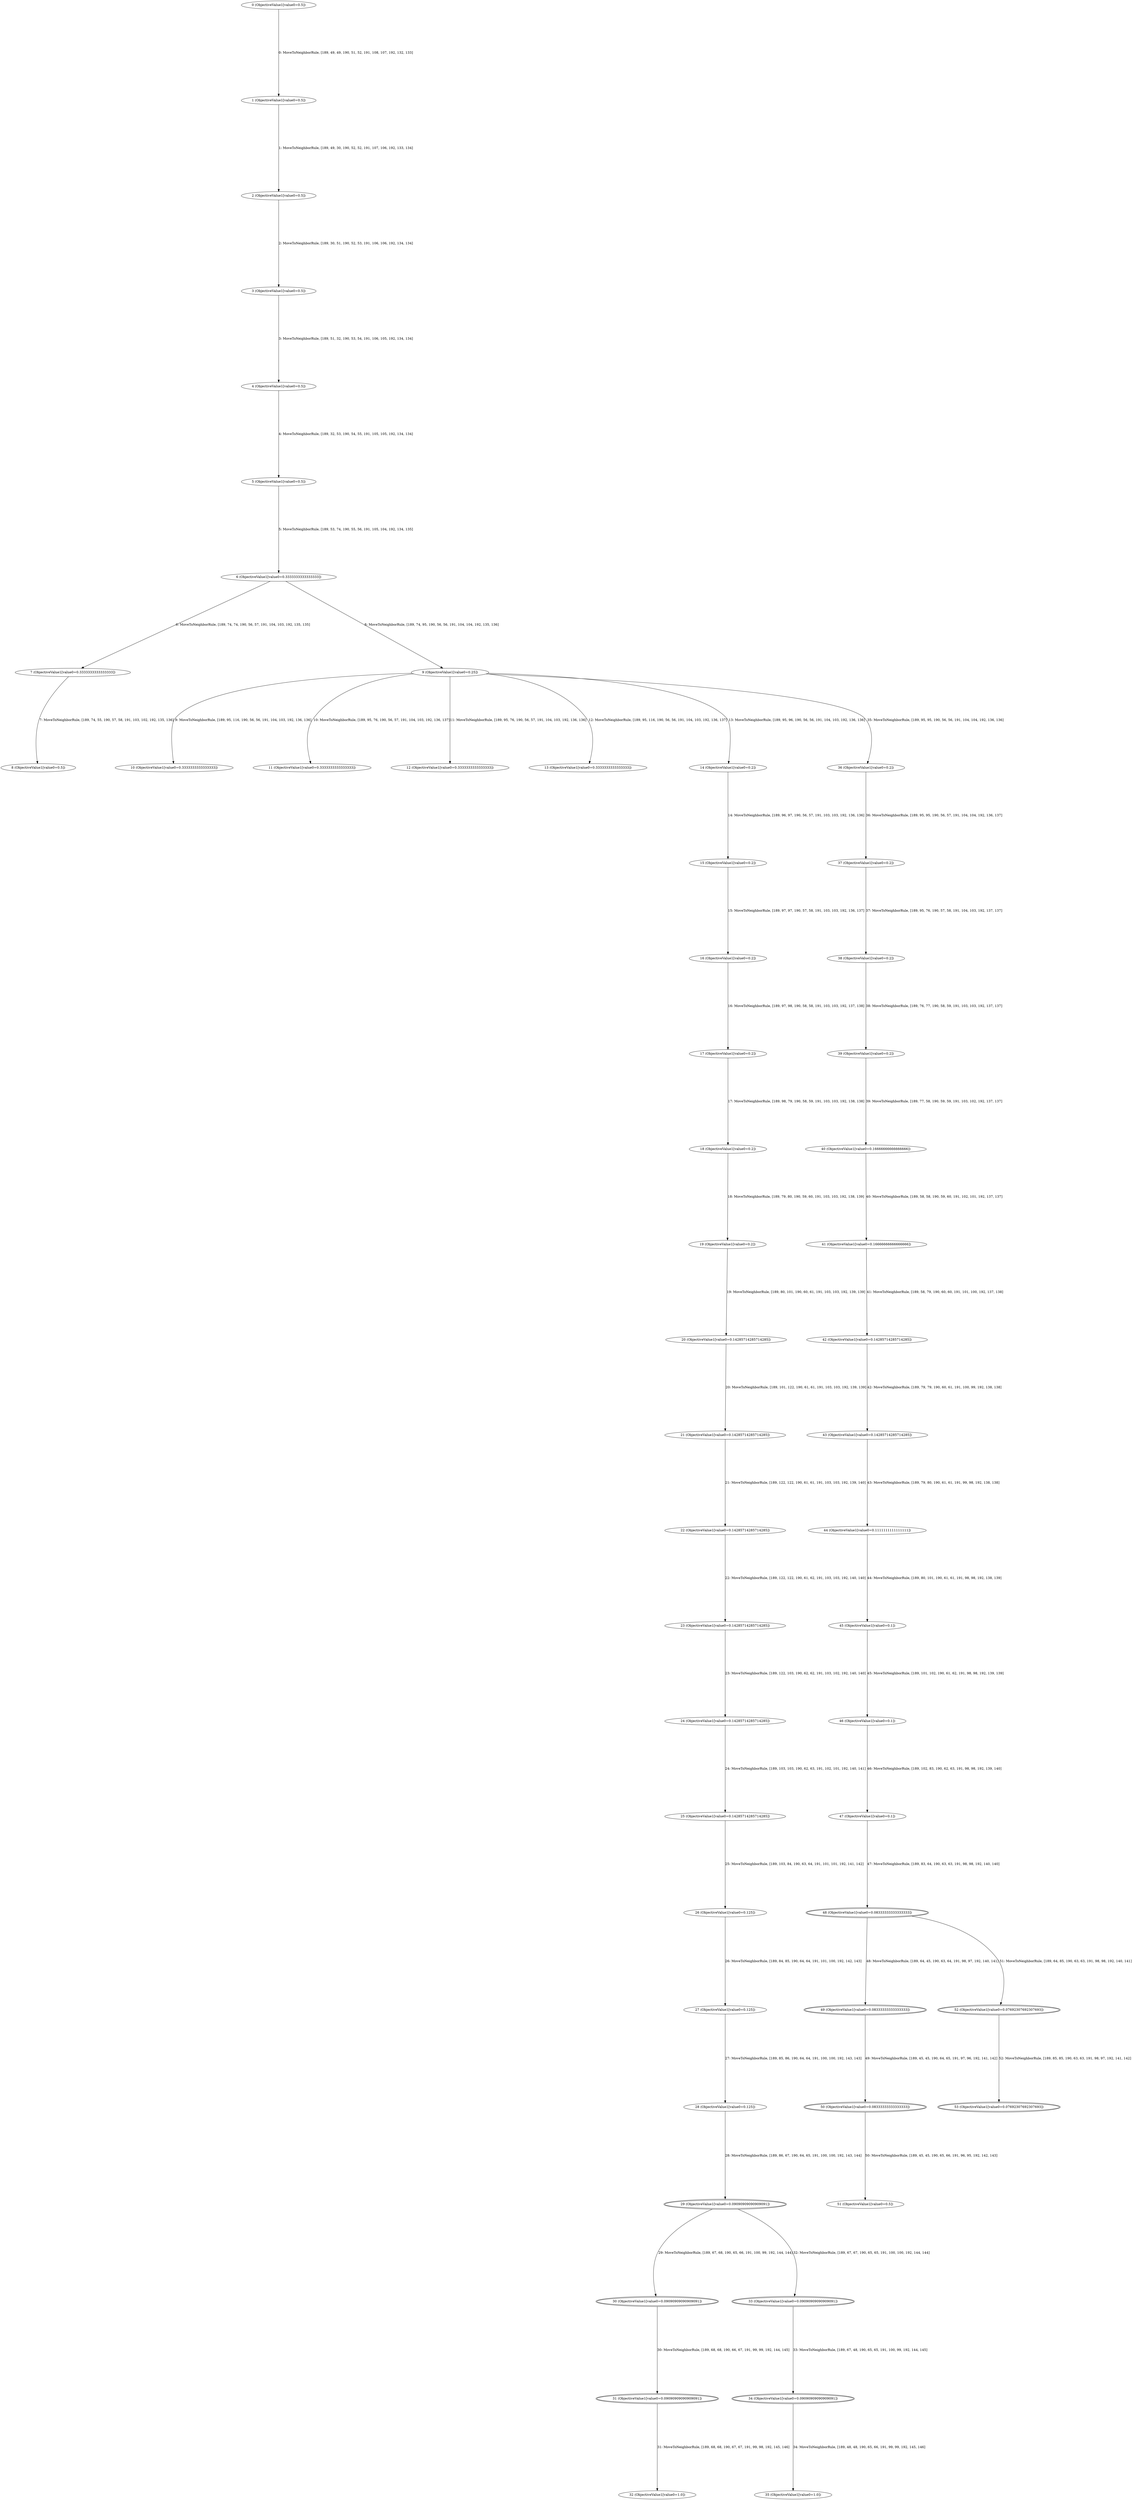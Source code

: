digraph designSpace {
nodesep=0
ranksep=5
node[
	style=filled
	fillcolor=white
]
0 [label = "0 (ObjectiveValue1[value0=0.5])"
URL="./0.svg"]
1 [label = "1 (ObjectiveValue1[value0=0.5])"
URL="./1.svg"]
0 -> 1 [label="0: MoveToNeighborRule, [189, 49, 49, 190, 51, 52, 191, 108, 107, 192, 132, 133]"]
2 [label = "2 (ObjectiveValue1[value0=0.5])"
URL="./2.svg"]
1 -> 2 [label="1: MoveToNeighborRule, [189, 49, 30, 190, 52, 52, 191, 107, 106, 192, 133, 134]"]
3 [label = "3 (ObjectiveValue1[value0=0.5])"
URL="./3.svg"]
2 -> 3 [label="2: MoveToNeighborRule, [189, 30, 51, 190, 52, 53, 191, 106, 106, 192, 134, 134]"]
4 [label = "4 (ObjectiveValue1[value0=0.5])"
URL="./4.svg"]
3 -> 4 [label="3: MoveToNeighborRule, [189, 51, 32, 190, 53, 54, 191, 106, 105, 192, 134, 134]"]
5 [label = "5 (ObjectiveValue1[value0=0.5])"
URL="./5.svg"]
4 -> 5 [label="4: MoveToNeighborRule, [189, 32, 53, 190, 54, 55, 191, 105, 105, 192, 134, 134]"]
6 [label = "6 (ObjectiveValue1[value0=0.3333333333333333])"
URL="./6.svg"]
5 -> 6 [label="5: MoveToNeighborRule, [189, 53, 74, 190, 55, 56, 191, 105, 104, 192, 134, 135]"]
7 [label = "7 (ObjectiveValue1[value0=0.3333333333333333])"
URL="./7.svg"]
6 -> 7 [label="6: MoveToNeighborRule, [189, 74, 74, 190, 56, 57, 191, 104, 103, 192, 135, 135]"]
8 [label = "8 (ObjectiveValue1[value0=0.5])"
URL="./8.svg"]
7 -> 8 [label="7: MoveToNeighborRule, [189, 74, 55, 190, 57, 58, 191, 103, 102, 192, 135, 136]"]
9 [label = "9 (ObjectiveValue1[value0=0.25])"
URL="./9.svg"]
6 -> 9 [label="8: MoveToNeighborRule, [189, 74, 95, 190, 56, 56, 191, 104, 104, 192, 135, 136]"]
10 [label = "10 (ObjectiveValue1[value0=0.3333333333333333])"
URL="./10.svg"]
9 -> 10 [label="9: MoveToNeighborRule, [189, 95, 116, 190, 56, 56, 191, 104, 103, 192, 136, 136]"]
11 [label = "11 (ObjectiveValue1[value0=0.3333333333333333])"
URL="./11.svg"]
9 -> 11 [label="10: MoveToNeighborRule, [189, 95, 76, 190, 56, 57, 191, 104, 103, 192, 136, 137]"]
12 [label = "12 (ObjectiveValue1[value0=0.3333333333333333])"
URL="./12.svg"]
9 -> 12 [label="11: MoveToNeighborRule, [189, 95, 76, 190, 56, 57, 191, 104, 103, 192, 136, 136]"]
13 [label = "13 (ObjectiveValue1[value0=0.3333333333333333])"
URL="./13.svg"]
9 -> 13 [label="12: MoveToNeighborRule, [189, 95, 116, 190, 56, 56, 191, 104, 103, 192, 136, 137]"]
14 [label = "14 (ObjectiveValue1[value0=0.2])"
URL="./14.svg"]
9 -> 14 [label="13: MoveToNeighborRule, [189, 95, 96, 190, 56, 56, 191, 104, 103, 192, 136, 136]"]
15 [label = "15 (ObjectiveValue1[value0=0.2])"
URL="./15.svg"]
14 -> 15 [label="14: MoveToNeighborRule, [189, 96, 97, 190, 56, 57, 191, 103, 103, 192, 136, 136]"]
16 [label = "16 (ObjectiveValue1[value0=0.2])"
URL="./16.svg"]
15 -> 16 [label="15: MoveToNeighborRule, [189, 97, 97, 190, 57, 58, 191, 103, 103, 192, 136, 137]"]
17 [label = "17 (ObjectiveValue1[value0=0.2])"
URL="./17.svg"]
16 -> 17 [label="16: MoveToNeighborRule, [189, 97, 98, 190, 58, 58, 191, 103, 103, 192, 137, 138]"]
18 [label = "18 (ObjectiveValue1[value0=0.2])"
URL="./18.svg"]
17 -> 18 [label="17: MoveToNeighborRule, [189, 98, 79, 190, 58, 59, 191, 103, 103, 192, 138, 138]"]
19 [label = "19 (ObjectiveValue1[value0=0.2])"
URL="./19.svg"]
18 -> 19 [label="18: MoveToNeighborRule, [189, 79, 80, 190, 59, 60, 191, 103, 103, 192, 138, 139]"]
20 [label = "20 (ObjectiveValue1[value0=0.14285714285714285])"
URL="./20.svg"]
19 -> 20 [label="19: MoveToNeighborRule, [189, 80, 101, 190, 60, 61, 191, 103, 103, 192, 139, 139]"]
21 [label = "21 (ObjectiveValue1[value0=0.14285714285714285])"
URL="./21.svg"]
20 -> 21 [label="20: MoveToNeighborRule, [189, 101, 122, 190, 61, 61, 191, 103, 103, 192, 139, 139]"]
22 [label = "22 (ObjectiveValue1[value0=0.14285714285714285])"
URL="./22.svg"]
21 -> 22 [label="21: MoveToNeighborRule, [189, 122, 122, 190, 61, 61, 191, 103, 103, 192, 139, 140]"]
23 [label = "23 (ObjectiveValue1[value0=0.14285714285714285])"
URL="./23.svg"]
22 -> 23 [label="22: MoveToNeighborRule, [189, 122, 122, 190, 61, 62, 191, 103, 103, 192, 140, 140]"]
24 [label = "24 (ObjectiveValue1[value0=0.14285714285714285])"
URL="./24.svg"]
23 -> 24 [label="23: MoveToNeighborRule, [189, 122, 103, 190, 62, 62, 191, 103, 102, 192, 140, 140]"]
25 [label = "25 (ObjectiveValue1[value0=0.14285714285714285])"
URL="./25.svg"]
24 -> 25 [label="24: MoveToNeighborRule, [189, 103, 103, 190, 62, 63, 191, 102, 101, 192, 140, 141]"]
26 [label = "26 (ObjectiveValue1[value0=0.125])"
URL="./26.svg"]
25 -> 26 [label="25: MoveToNeighborRule, [189, 103, 84, 190, 63, 64, 191, 101, 101, 192, 141, 142]"]
27 [label = "27 (ObjectiveValue1[value0=0.125])"
URL="./27.svg"]
26 -> 27 [label="26: MoveToNeighborRule, [189, 84, 85, 190, 64, 64, 191, 101, 100, 192, 142, 143]"]
28 [label = "28 (ObjectiveValue1[value0=0.125])"
URL="./28.svg"]
27 -> 28 [label="27: MoveToNeighborRule, [189, 85, 86, 190, 64, 64, 191, 100, 100, 192, 143, 143]"]
29 [label = "29 (ObjectiveValue1[value0=0.09090909090909091])"
URL="./29.svg"]
29 [peripheries = 2]
28 -> 29 [label="28: MoveToNeighborRule, [189, 86, 67, 190, 64, 65, 191, 100, 100, 192, 143, 144]"]
30 [label = "30 (ObjectiveValue1[value0=0.09090909090909091])"
URL="./30.svg"]
30 [peripheries = 2]
29 -> 30 [label="29: MoveToNeighborRule, [189, 67, 68, 190, 65, 66, 191, 100, 99, 192, 144, 144]"]
31 [label = "31 (ObjectiveValue1[value0=0.09090909090909091])"
URL="./31.svg"]
31 [peripheries = 2]
30 -> 31 [label="30: MoveToNeighborRule, [189, 68, 68, 190, 66, 67, 191, 99, 99, 192, 144, 145]"]
32 [label = "32 (ObjectiveValue1[value0=1.0])"
URL="./32.svg"]
31 -> 32 [label="31: MoveToNeighborRule, [189, 68, 68, 190, 67, 67, 191, 99, 98, 192, 145, 146]"]
33 [label = "33 (ObjectiveValue1[value0=0.09090909090909091])"
URL="./33.svg"]
33 [peripheries = 2]
29 -> 33 [label="32: MoveToNeighborRule, [189, 67, 67, 190, 65, 65, 191, 100, 100, 192, 144, 144]"]
34 [label = "34 (ObjectiveValue1[value0=0.09090909090909091])"
URL="./34.svg"]
34 [peripheries = 2]
33 -> 34 [label="33: MoveToNeighborRule, [189, 67, 48, 190, 65, 65, 191, 100, 99, 192, 144, 145]"]
35 [label = "35 (ObjectiveValue1[value0=1.0])"
URL="./35.svg"]
34 -> 35 [label="34: MoveToNeighborRule, [189, 48, 48, 190, 65, 66, 191, 99, 99, 192, 145, 146]"]
36 [label = "36 (ObjectiveValue1[value0=0.2])"
URL="./36.svg"]
9 -> 36 [label="35: MoveToNeighborRule, [189, 95, 95, 190, 56, 56, 191, 104, 104, 192, 136, 136]"]
37 [label = "37 (ObjectiveValue1[value0=0.2])"
URL="./37.svg"]
36 -> 37 [label="36: MoveToNeighborRule, [189, 95, 95, 190, 56, 57, 191, 104, 104, 192, 136, 137]"]
38 [label = "38 (ObjectiveValue1[value0=0.2])"
URL="./38.svg"]
37 -> 38 [label="37: MoveToNeighborRule, [189, 95, 76, 190, 57, 58, 191, 104, 103, 192, 137, 137]"]
39 [label = "39 (ObjectiveValue1[value0=0.2])"
URL="./39.svg"]
38 -> 39 [label="38: MoveToNeighborRule, [189, 76, 77, 190, 58, 59, 191, 103, 103, 192, 137, 137]"]
40 [label = "40 (ObjectiveValue1[value0=0.16666666666666666])"
URL="./40.svg"]
39 -> 40 [label="39: MoveToNeighborRule, [189, 77, 58, 190, 59, 59, 191, 103, 102, 192, 137, 137]"]
41 [label = "41 (ObjectiveValue1[value0=0.16666666666666666])"
URL="./41.svg"]
40 -> 41 [label="40: MoveToNeighborRule, [189, 58, 58, 190, 59, 60, 191, 102, 101, 192, 137, 137]"]
42 [label = "42 (ObjectiveValue1[value0=0.14285714285714285])"
URL="./42.svg"]
41 -> 42 [label="41: MoveToNeighborRule, [189, 58, 79, 190, 60, 60, 191, 101, 100, 192, 137, 138]"]
43 [label = "43 (ObjectiveValue1[value0=0.14285714285714285])"
URL="./43.svg"]
42 -> 43 [label="42: MoveToNeighborRule, [189, 79, 79, 190, 60, 61, 191, 100, 99, 192, 138, 138]"]
44 [label = "44 (ObjectiveValue1[value0=0.1111111111111111])"
URL="./44.svg"]
43 -> 44 [label="43: MoveToNeighborRule, [189, 79, 80, 190, 61, 61, 191, 99, 98, 192, 138, 138]"]
45 [label = "45 (ObjectiveValue1[value0=0.1])"
URL="./45.svg"]
44 -> 45 [label="44: MoveToNeighborRule, [189, 80, 101, 190, 61, 61, 191, 98, 98, 192, 138, 139]"]
46 [label = "46 (ObjectiveValue1[value0=0.1])"
URL="./46.svg"]
45 -> 46 [label="45: MoveToNeighborRule, [189, 101, 102, 190, 61, 62, 191, 98, 98, 192, 139, 139]"]
47 [label = "47 (ObjectiveValue1[value0=0.1])"
URL="./47.svg"]
46 -> 47 [label="46: MoveToNeighborRule, [189, 102, 83, 190, 62, 63, 191, 98, 98, 192, 139, 140]"]
48 [label = "48 (ObjectiveValue1[value0=0.08333333333333333])"
URL="./48.svg"]
48 [peripheries = 2]
47 -> 48 [label="47: MoveToNeighborRule, [189, 83, 64, 190, 63, 63, 191, 98, 98, 192, 140, 140]"]
49 [label = "49 (ObjectiveValue1[value0=0.08333333333333333])"
URL="./49.svg"]
49 [peripheries = 2]
48 -> 49 [label="48: MoveToNeighborRule, [189, 64, 45, 190, 63, 64, 191, 98, 97, 192, 140, 141]"]
50 [label = "50 (ObjectiveValue1[value0=0.08333333333333333])"
URL="./50.svg"]
50 [peripheries = 2]
49 -> 50 [label="49: MoveToNeighborRule, [189, 45, 45, 190, 64, 65, 191, 97, 96, 192, 141, 142]"]
51 [label = "51 (ObjectiveValue1[value0=0.5])"
URL="./51.svg"]
50 -> 51 [label="50: MoveToNeighborRule, [189, 45, 45, 190, 65, 66, 191, 96, 95, 192, 142, 143]"]
52 [label = "52 (ObjectiveValue1[value0=0.07692307692307693])"
URL="./52.svg"]
52 [peripheries = 2]
48 -> 52 [label="51: MoveToNeighborRule, [189, 64, 85, 190, 63, 63, 191, 98, 98, 192, 140, 141]"]
53 [label = "53 (ObjectiveValue1[value0=0.07692307692307693])"
URL="./53.svg"]
53 [peripheries = 2]
52 -> 53 [label="52: MoveToNeighborRule, [189, 85, 85, 190, 63, 63, 191, 98, 97, 192, 141, 142]"]
}